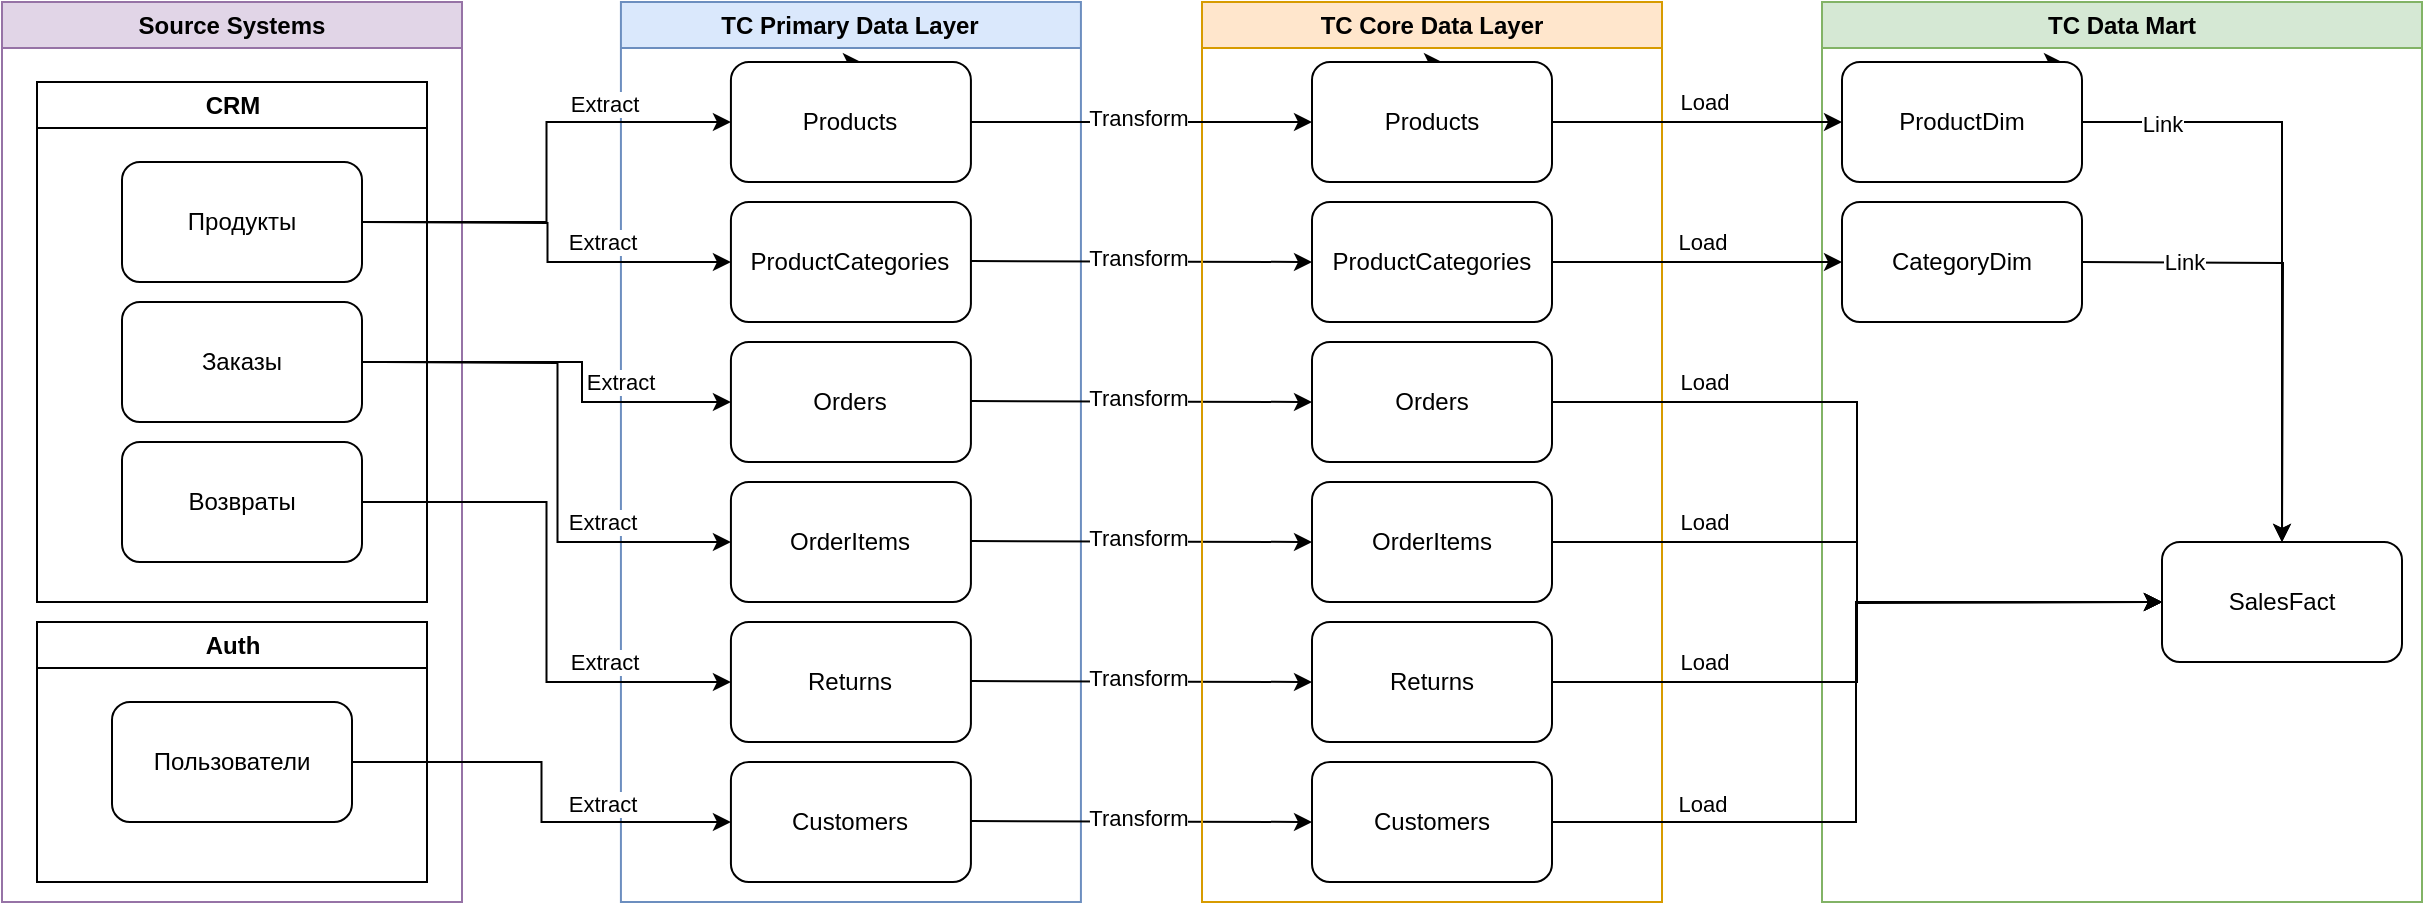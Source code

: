<mxfile version="27.1.6">
  <diagram name="Страница — 1" id="IJaZjBYfuuowqkLu1wL7">
    <mxGraphModel dx="1303" dy="713" grid="1" gridSize="10" guides="1" tooltips="1" connect="1" arrows="1" fold="1" page="1" pageScale="1" pageWidth="1100" pageHeight="850" math="0" shadow="0">
      <root>
        <mxCell id="0" />
        <mxCell id="1" parent="0" />
        <mxCell id="HoOeOvsZ0vhtHLq7tIih-2" value="Source Systems" style="swimlane;whiteSpace=wrap;html=1;fillColor=#e1d5e7;strokeColor=#9673a6;" parent="1" vertex="1">
          <mxGeometry x="70" y="60" width="230" height="450" as="geometry" />
        </mxCell>
        <mxCell id="HoOeOvsZ0vhtHLq7tIih-3" value="CRM" style="swimlane;whiteSpace=wrap;html=1;" parent="HoOeOvsZ0vhtHLq7tIih-2" vertex="1">
          <mxGeometry x="17.5" y="40" width="195" height="260" as="geometry" />
        </mxCell>
        <mxCell id="HoOeOvsZ0vhtHLq7tIih-8" value="Продукты" style="rounded=1;whiteSpace=wrap;html=1;" parent="HoOeOvsZ0vhtHLq7tIih-3" vertex="1">
          <mxGeometry x="42.5" y="40" width="120" height="60" as="geometry" />
        </mxCell>
        <mxCell id="HoOeOvsZ0vhtHLq7tIih-7" value="Заказы" style="rounded=1;whiteSpace=wrap;html=1;" parent="HoOeOvsZ0vhtHLq7tIih-3" vertex="1">
          <mxGeometry x="42.5" y="110" width="120" height="60" as="geometry" />
        </mxCell>
        <mxCell id="HoOeOvsZ0vhtHLq7tIih-9" value="Возвраты" style="rounded=1;whiteSpace=wrap;html=1;" parent="HoOeOvsZ0vhtHLq7tIih-3" vertex="1">
          <mxGeometry x="42.5" y="180" width="120" height="60" as="geometry" />
        </mxCell>
        <mxCell id="HoOeOvsZ0vhtHLq7tIih-4" value="Auth" style="swimlane;whiteSpace=wrap;html=1;" parent="HoOeOvsZ0vhtHLq7tIih-2" vertex="1">
          <mxGeometry x="17.5" y="310" width="195" height="130" as="geometry" />
        </mxCell>
        <mxCell id="HoOeOvsZ0vhtHLq7tIih-6" value="Пользователи" style="rounded=1;whiteSpace=wrap;html=1;" parent="HoOeOvsZ0vhtHLq7tIih-4" vertex="1">
          <mxGeometry x="37.5" y="40" width="120" height="60" as="geometry" />
        </mxCell>
        <mxCell id="HoOeOvsZ0vhtHLq7tIih-10" value="TC Primary Data Layer" style="swimlane;whiteSpace=wrap;html=1;fillColor=#dae8fc;strokeColor=#6c8ebf;" parent="1" vertex="1">
          <mxGeometry x="379.46" y="60" width="230" height="450" as="geometry" />
        </mxCell>
        <mxCell id="HoOeOvsZ0vhtHLq7tIih-20" style="edgeStyle=orthogonalEdgeStyle;rounded=0;orthogonalLoop=1;jettySize=auto;html=1;exitX=0.5;exitY=0;exitDx=0;exitDy=0;" parent="HoOeOvsZ0vhtHLq7tIih-10" source="HoOeOvsZ0vhtHLq7tIih-17" edge="1">
          <mxGeometry relative="1" as="geometry">
            <mxPoint x="120" y="30" as="targetPoint" />
          </mxGeometry>
        </mxCell>
        <mxCell id="HoOeOvsZ0vhtHLq7tIih-17" value="Products" style="rounded=1;whiteSpace=wrap;html=1;" parent="HoOeOvsZ0vhtHLq7tIih-10" vertex="1">
          <mxGeometry x="55" y="30" width="120" height="60" as="geometry" />
        </mxCell>
        <mxCell id="HoOeOvsZ0vhtHLq7tIih-18" value="ProductCategories" style="rounded=1;whiteSpace=wrap;html=1;" parent="HoOeOvsZ0vhtHLq7tIih-10" vertex="1">
          <mxGeometry x="55" y="100" width="120" height="60" as="geometry" />
        </mxCell>
        <mxCell id="HoOeOvsZ0vhtHLq7tIih-19" value="Orders" style="rounded=1;whiteSpace=wrap;html=1;" parent="HoOeOvsZ0vhtHLq7tIih-10" vertex="1">
          <mxGeometry x="55" y="170" width="120" height="60" as="geometry" />
        </mxCell>
        <mxCell id="HoOeOvsZ0vhtHLq7tIih-21" value="OrderItems" style="rounded=1;whiteSpace=wrap;html=1;" parent="HoOeOvsZ0vhtHLq7tIih-10" vertex="1">
          <mxGeometry x="55" y="240" width="120" height="60" as="geometry" />
        </mxCell>
        <mxCell id="HoOeOvsZ0vhtHLq7tIih-22" value="Returns" style="rounded=1;whiteSpace=wrap;html=1;" parent="HoOeOvsZ0vhtHLq7tIih-10" vertex="1">
          <mxGeometry x="55" y="310" width="120" height="60" as="geometry" />
        </mxCell>
        <mxCell id="HoOeOvsZ0vhtHLq7tIih-23" value="Customers" style="rounded=1;whiteSpace=wrap;html=1;" parent="HoOeOvsZ0vhtHLq7tIih-10" vertex="1">
          <mxGeometry x="55" y="380" width="120" height="60" as="geometry" />
        </mxCell>
        <mxCell id="KqWB9GO6In5p6AZ9aVwb-30" value="" style="endArrow=classic;html=1;rounded=0;entryX=0;entryY=0.5;entryDx=0;entryDy=0;edgeStyle=orthogonalEdgeStyle;exitX=1;exitY=0.5;exitDx=0;exitDy=0;" edge="1" parent="HoOeOvsZ0vhtHLq7tIih-10" target="KqWB9GO6In5p6AZ9aVwb-22">
          <mxGeometry relative="1" as="geometry">
            <mxPoint x="175.0" y="129.5" as="sourcePoint" />
            <mxPoint x="326.0" y="129.5" as="targetPoint" />
          </mxGeometry>
        </mxCell>
        <mxCell id="KqWB9GO6In5p6AZ9aVwb-31" value="Label" style="edgeLabel;resizable=0;html=1;;align=center;verticalAlign=middle;" connectable="0" vertex="1" parent="KqWB9GO6In5p6AZ9aVwb-30">
          <mxGeometry relative="1" as="geometry" />
        </mxCell>
        <mxCell id="KqWB9GO6In5p6AZ9aVwb-32" value="Transform" style="edgeLabel;html=1;align=center;verticalAlign=middle;resizable=0;points=[];" vertex="1" connectable="0" parent="KqWB9GO6In5p6AZ9aVwb-30">
          <mxGeometry x="-0.023" y="2" relative="1" as="geometry">
            <mxPoint as="offset" />
          </mxGeometry>
        </mxCell>
        <mxCell id="KqWB9GO6In5p6AZ9aVwb-34" value="" style="endArrow=classic;html=1;rounded=0;entryX=0;entryY=0.5;entryDx=0;entryDy=0;edgeStyle=orthogonalEdgeStyle;exitX=1;exitY=0.5;exitDx=0;exitDy=0;" edge="1" parent="HoOeOvsZ0vhtHLq7tIih-10" target="KqWB9GO6In5p6AZ9aVwb-23">
          <mxGeometry relative="1" as="geometry">
            <mxPoint x="175.0" y="199.5" as="sourcePoint" />
            <mxPoint x="326.0" y="199.5" as="targetPoint" />
          </mxGeometry>
        </mxCell>
        <mxCell id="KqWB9GO6In5p6AZ9aVwb-35" value="Label" style="edgeLabel;resizable=0;html=1;;align=center;verticalAlign=middle;" connectable="0" vertex="1" parent="KqWB9GO6In5p6AZ9aVwb-34">
          <mxGeometry relative="1" as="geometry" />
        </mxCell>
        <mxCell id="KqWB9GO6In5p6AZ9aVwb-36" value="Transform" style="edgeLabel;html=1;align=center;verticalAlign=middle;resizable=0;points=[];" vertex="1" connectable="0" parent="KqWB9GO6In5p6AZ9aVwb-34">
          <mxGeometry x="-0.023" y="2" relative="1" as="geometry">
            <mxPoint as="offset" />
          </mxGeometry>
        </mxCell>
        <mxCell id="KqWB9GO6In5p6AZ9aVwb-37" value="" style="endArrow=classic;html=1;rounded=0;entryX=0;entryY=0.5;entryDx=0;entryDy=0;edgeStyle=orthogonalEdgeStyle;exitX=1;exitY=0.5;exitDx=0;exitDy=0;" edge="1" parent="HoOeOvsZ0vhtHLq7tIih-10" target="KqWB9GO6In5p6AZ9aVwb-24">
          <mxGeometry relative="1" as="geometry">
            <mxPoint x="175.0" y="269.5" as="sourcePoint" />
            <mxPoint x="326.0" y="269.5" as="targetPoint" />
          </mxGeometry>
        </mxCell>
        <mxCell id="KqWB9GO6In5p6AZ9aVwb-38" value="Label" style="edgeLabel;resizable=0;html=1;;align=center;verticalAlign=middle;" connectable="0" vertex="1" parent="KqWB9GO6In5p6AZ9aVwb-37">
          <mxGeometry relative="1" as="geometry" />
        </mxCell>
        <mxCell id="KqWB9GO6In5p6AZ9aVwb-39" value="Transform" style="edgeLabel;html=1;align=center;verticalAlign=middle;resizable=0;points=[];" vertex="1" connectable="0" parent="KqWB9GO6In5p6AZ9aVwb-37">
          <mxGeometry x="-0.023" y="2" relative="1" as="geometry">
            <mxPoint as="offset" />
          </mxGeometry>
        </mxCell>
        <mxCell id="KqWB9GO6In5p6AZ9aVwb-40" value="" style="endArrow=classic;html=1;rounded=0;entryX=0;entryY=0.5;entryDx=0;entryDy=0;edgeStyle=orthogonalEdgeStyle;exitX=1;exitY=0.5;exitDx=0;exitDy=0;" edge="1" parent="HoOeOvsZ0vhtHLq7tIih-10" target="KqWB9GO6In5p6AZ9aVwb-25">
          <mxGeometry relative="1" as="geometry">
            <mxPoint x="175.0" y="339.5" as="sourcePoint" />
            <mxPoint x="326.0" y="339.5" as="targetPoint" />
          </mxGeometry>
        </mxCell>
        <mxCell id="KqWB9GO6In5p6AZ9aVwb-41" value="Label" style="edgeLabel;resizable=0;html=1;;align=center;verticalAlign=middle;" connectable="0" vertex="1" parent="KqWB9GO6In5p6AZ9aVwb-40">
          <mxGeometry relative="1" as="geometry" />
        </mxCell>
        <mxCell id="KqWB9GO6In5p6AZ9aVwb-42" value="Transform" style="edgeLabel;html=1;align=center;verticalAlign=middle;resizable=0;points=[];" vertex="1" connectable="0" parent="KqWB9GO6In5p6AZ9aVwb-40">
          <mxGeometry x="-0.023" y="2" relative="1" as="geometry">
            <mxPoint as="offset" />
          </mxGeometry>
        </mxCell>
        <mxCell id="KqWB9GO6In5p6AZ9aVwb-43" value="" style="endArrow=classic;html=1;rounded=0;entryX=0;entryY=0.5;entryDx=0;entryDy=0;edgeStyle=orthogonalEdgeStyle;exitX=1;exitY=0.5;exitDx=0;exitDy=0;" edge="1" parent="HoOeOvsZ0vhtHLq7tIih-10" target="KqWB9GO6In5p6AZ9aVwb-26">
          <mxGeometry relative="1" as="geometry">
            <mxPoint x="175.0" y="409.5" as="sourcePoint" />
            <mxPoint x="326.0" y="409.5" as="targetPoint" />
          </mxGeometry>
        </mxCell>
        <mxCell id="KqWB9GO6In5p6AZ9aVwb-44" value="Label" style="edgeLabel;resizable=0;html=1;;align=center;verticalAlign=middle;" connectable="0" vertex="1" parent="KqWB9GO6In5p6AZ9aVwb-43">
          <mxGeometry relative="1" as="geometry" />
        </mxCell>
        <mxCell id="KqWB9GO6In5p6AZ9aVwb-45" value="Transform" style="edgeLabel;html=1;align=center;verticalAlign=middle;resizable=0;points=[];" vertex="1" connectable="0" parent="KqWB9GO6In5p6AZ9aVwb-43">
          <mxGeometry x="-0.023" y="2" relative="1" as="geometry">
            <mxPoint as="offset" />
          </mxGeometry>
        </mxCell>
        <mxCell id="KqWB9GO6In5p6AZ9aVwb-7" value="" style="endArrow=classic;html=1;rounded=0;exitX=1;exitY=0.5;exitDx=0;exitDy=0;entryX=0;entryY=0.5;entryDx=0;entryDy=0;edgeStyle=orthogonalEdgeStyle;" edge="1" parent="HoOeOvsZ0vhtHLq7tIih-10" source="HoOeOvsZ0vhtHLq7tIih-7" target="HoOeOvsZ0vhtHLq7tIih-19">
          <mxGeometry relative="1" as="geometry">
            <mxPoint x="-39.46" y="200" as="sourcePoint" />
            <mxPoint x="144.54" y="220" as="targetPoint" />
            <Array as="points">
              <mxPoint x="-19.46" y="180" />
              <mxPoint x="-19.46" y="200" />
            </Array>
          </mxGeometry>
        </mxCell>
        <mxCell id="KqWB9GO6In5p6AZ9aVwb-9" value="Extract" style="edgeLabel;html=1;align=center;verticalAlign=middle;resizable=0;points=[];" vertex="1" connectable="0" parent="KqWB9GO6In5p6AZ9aVwb-7">
          <mxGeometry x="-0.023" y="2" relative="1" as="geometry">
            <mxPoint x="29" y="12" as="offset" />
          </mxGeometry>
        </mxCell>
        <mxCell id="KqWB9GO6In5p6AZ9aVwb-1" value="" style="endArrow=classic;html=1;rounded=0;exitX=1;exitY=0.5;exitDx=0;exitDy=0;entryX=0;entryY=0.5;entryDx=0;entryDy=0;edgeStyle=orthogonalEdgeStyle;" edge="1" parent="1" source="HoOeOvsZ0vhtHLq7tIih-8" target="HoOeOvsZ0vhtHLq7tIih-17">
          <mxGeometry relative="1" as="geometry">
            <mxPoint x="480" y="300" as="sourcePoint" />
            <mxPoint x="580" y="300" as="targetPoint" />
          </mxGeometry>
        </mxCell>
        <mxCell id="KqWB9GO6In5p6AZ9aVwb-3" value="Extract" style="edgeLabel;html=1;align=center;verticalAlign=middle;resizable=0;points=[];" vertex="1" connectable="0" parent="KqWB9GO6In5p6AZ9aVwb-1">
          <mxGeometry x="-0.023" y="2" relative="1" as="geometry">
            <mxPoint x="30" y="-37" as="offset" />
          </mxGeometry>
        </mxCell>
        <mxCell id="KqWB9GO6In5p6AZ9aVwb-4" value="" style="endArrow=classic;html=1;rounded=0;exitX=1;exitY=0.5;exitDx=0;exitDy=0;entryX=0;entryY=0.5;entryDx=0;entryDy=0;edgeStyle=orthogonalEdgeStyle;" edge="1" parent="1" target="HoOeOvsZ0vhtHLq7tIih-18">
          <mxGeometry relative="1" as="geometry">
            <mxPoint x="250" y="170" as="sourcePoint" />
            <mxPoint x="434" y="120" as="targetPoint" />
          </mxGeometry>
        </mxCell>
        <mxCell id="KqWB9GO6In5p6AZ9aVwb-6" value="Extract" style="edgeLabel;html=1;align=center;verticalAlign=middle;resizable=0;points=[];" vertex="1" connectable="0" parent="KqWB9GO6In5p6AZ9aVwb-4">
          <mxGeometry x="-0.023" y="2" relative="1" as="geometry">
            <mxPoint x="25" y="3" as="offset" />
          </mxGeometry>
        </mxCell>
        <mxCell id="KqWB9GO6In5p6AZ9aVwb-10" value="" style="endArrow=classic;html=1;rounded=0;entryX=0;entryY=0.5;entryDx=0;entryDy=0;edgeStyle=orthogonalEdgeStyle;" edge="1" parent="1" target="HoOeOvsZ0vhtHLq7tIih-21">
          <mxGeometry relative="1" as="geometry">
            <mxPoint x="260" y="240" as="sourcePoint" />
            <mxPoint x="524" y="300" as="targetPoint" />
          </mxGeometry>
        </mxCell>
        <mxCell id="KqWB9GO6In5p6AZ9aVwb-12" value="Extract" style="edgeLabel;html=1;align=center;verticalAlign=middle;resizable=0;points=[];" vertex="1" connectable="0" parent="KqWB9GO6In5p6AZ9aVwb-10">
          <mxGeometry x="-0.023" y="2" relative="1" as="geometry">
            <mxPoint x="20" y="38" as="offset" />
          </mxGeometry>
        </mxCell>
        <mxCell id="KqWB9GO6In5p6AZ9aVwb-13" value="" style="endArrow=classic;html=1;rounded=0;entryX=0;entryY=0.5;entryDx=0;entryDy=0;edgeStyle=orthogonalEdgeStyle;exitX=1;exitY=0.5;exitDx=0;exitDy=0;" edge="1" parent="1" source="HoOeOvsZ0vhtHLq7tIih-9" target="HoOeOvsZ0vhtHLq7tIih-22">
          <mxGeometry relative="1" as="geometry">
            <mxPoint x="320" y="360" as="sourcePoint" />
            <mxPoint x="494" y="450" as="targetPoint" />
          </mxGeometry>
        </mxCell>
        <mxCell id="KqWB9GO6In5p6AZ9aVwb-15" value="Extract" style="edgeLabel;html=1;align=center;verticalAlign=middle;resizable=0;points=[];" vertex="1" connectable="0" parent="KqWB9GO6In5p6AZ9aVwb-13">
          <mxGeometry x="-0.023" y="2" relative="1" as="geometry">
            <mxPoint x="26" y="38" as="offset" />
          </mxGeometry>
        </mxCell>
        <mxCell id="KqWB9GO6In5p6AZ9aVwb-16" value="" style="endArrow=classic;html=1;rounded=0;entryX=0;entryY=0.5;entryDx=0;entryDy=0;edgeStyle=orthogonalEdgeStyle;exitX=1;exitY=0.5;exitDx=0;exitDy=0;" edge="1" parent="1" source="HoOeOvsZ0vhtHLq7tIih-6" target="HoOeOvsZ0vhtHLq7tIih-23">
          <mxGeometry relative="1" as="geometry">
            <mxPoint x="340" y="460" as="sourcePoint" />
            <mxPoint x="524" y="550" as="targetPoint" />
          </mxGeometry>
        </mxCell>
        <mxCell id="KqWB9GO6In5p6AZ9aVwb-18" value="Extract" style="edgeLabel;html=1;align=center;verticalAlign=middle;resizable=0;points=[];" vertex="1" connectable="0" parent="KqWB9GO6In5p6AZ9aVwb-16">
          <mxGeometry x="-0.023" y="2" relative="1" as="geometry">
            <mxPoint x="28" y="8" as="offset" />
          </mxGeometry>
        </mxCell>
        <mxCell id="KqWB9GO6In5p6AZ9aVwb-19" value="TC Core Data Layer" style="swimlane;whiteSpace=wrap;html=1;fillColor=#ffe6cc;strokeColor=#d79b00;" vertex="1" parent="1">
          <mxGeometry x="670" y="60" width="230" height="450" as="geometry" />
        </mxCell>
        <mxCell id="KqWB9GO6In5p6AZ9aVwb-20" style="edgeStyle=orthogonalEdgeStyle;rounded=0;orthogonalLoop=1;jettySize=auto;html=1;exitX=0.5;exitY=0;exitDx=0;exitDy=0;" edge="1" parent="KqWB9GO6In5p6AZ9aVwb-19" source="KqWB9GO6In5p6AZ9aVwb-21">
          <mxGeometry relative="1" as="geometry">
            <mxPoint x="120" y="30" as="targetPoint" />
          </mxGeometry>
        </mxCell>
        <mxCell id="KqWB9GO6In5p6AZ9aVwb-21" value="Products" style="rounded=1;whiteSpace=wrap;html=1;" vertex="1" parent="KqWB9GO6In5p6AZ9aVwb-19">
          <mxGeometry x="55" y="30" width="120" height="60" as="geometry" />
        </mxCell>
        <mxCell id="KqWB9GO6In5p6AZ9aVwb-22" value="ProductCategories" style="rounded=1;whiteSpace=wrap;html=1;" vertex="1" parent="KqWB9GO6In5p6AZ9aVwb-19">
          <mxGeometry x="55" y="100" width="120" height="60" as="geometry" />
        </mxCell>
        <mxCell id="KqWB9GO6In5p6AZ9aVwb-23" value="Orders" style="rounded=1;whiteSpace=wrap;html=1;" vertex="1" parent="KqWB9GO6In5p6AZ9aVwb-19">
          <mxGeometry x="55" y="170" width="120" height="60" as="geometry" />
        </mxCell>
        <mxCell id="KqWB9GO6In5p6AZ9aVwb-24" value="OrderItems" style="rounded=1;whiteSpace=wrap;html=1;" vertex="1" parent="KqWB9GO6In5p6AZ9aVwb-19">
          <mxGeometry x="55" y="240" width="120" height="60" as="geometry" />
        </mxCell>
        <mxCell id="KqWB9GO6In5p6AZ9aVwb-25" value="Returns" style="rounded=1;whiteSpace=wrap;html=1;" vertex="1" parent="KqWB9GO6In5p6AZ9aVwb-19">
          <mxGeometry x="55" y="310" width="120" height="60" as="geometry" />
        </mxCell>
        <mxCell id="KqWB9GO6In5p6AZ9aVwb-26" value="Customers" style="rounded=1;whiteSpace=wrap;html=1;" vertex="1" parent="KqWB9GO6In5p6AZ9aVwb-19">
          <mxGeometry x="55" y="380" width="120" height="60" as="geometry" />
        </mxCell>
        <mxCell id="KqWB9GO6In5p6AZ9aVwb-27" value="" style="endArrow=classic;html=1;rounded=0;entryX=0;entryY=0.5;entryDx=0;entryDy=0;edgeStyle=orthogonalEdgeStyle;exitX=1;exitY=0.5;exitDx=0;exitDy=0;" edge="1" parent="1" source="HoOeOvsZ0vhtHLq7tIih-17" target="KqWB9GO6In5p6AZ9aVwb-21">
          <mxGeometry relative="1" as="geometry">
            <mxPoint x="560" y="120" as="sourcePoint" />
            <mxPoint x="734" y="70" as="targetPoint" />
          </mxGeometry>
        </mxCell>
        <mxCell id="KqWB9GO6In5p6AZ9aVwb-28" value="Label" style="edgeLabel;resizable=0;html=1;;align=center;verticalAlign=middle;" connectable="0" vertex="1" parent="KqWB9GO6In5p6AZ9aVwb-27">
          <mxGeometry relative="1" as="geometry" />
        </mxCell>
        <mxCell id="KqWB9GO6In5p6AZ9aVwb-29" value="Transform" style="edgeLabel;html=1;align=center;verticalAlign=middle;resizable=0;points=[];" vertex="1" connectable="0" parent="KqWB9GO6In5p6AZ9aVwb-27">
          <mxGeometry x="-0.023" y="2" relative="1" as="geometry">
            <mxPoint as="offset" />
          </mxGeometry>
        </mxCell>
        <mxCell id="KqWB9GO6In5p6AZ9aVwb-46" value="TC Data Mart" style="swimlane;whiteSpace=wrap;html=1;fillColor=#d5e8d4;strokeColor=#82b366;" vertex="1" parent="1">
          <mxGeometry x="980" y="60" width="300" height="450" as="geometry" />
        </mxCell>
        <mxCell id="KqWB9GO6In5p6AZ9aVwb-47" style="edgeStyle=orthogonalEdgeStyle;rounded=0;orthogonalLoop=1;jettySize=auto;html=1;exitX=0.5;exitY=0;exitDx=0;exitDy=0;" edge="1" parent="KqWB9GO6In5p6AZ9aVwb-46">
          <mxGeometry relative="1" as="geometry">
            <mxPoint x="120" y="30" as="targetPoint" />
            <mxPoint x="115" y="30" as="sourcePoint" />
          </mxGeometry>
        </mxCell>
        <mxCell id="KqWB9GO6In5p6AZ9aVwb-49" value="SalesFact" style="rounded=1;whiteSpace=wrap;html=1;" vertex="1" parent="KqWB9GO6In5p6AZ9aVwb-46">
          <mxGeometry x="170" y="270" width="120" height="60" as="geometry" />
        </mxCell>
        <mxCell id="KqWB9GO6In5p6AZ9aVwb-50" value="ProductDim" style="rounded=1;whiteSpace=wrap;html=1;" vertex="1" parent="KqWB9GO6In5p6AZ9aVwb-46">
          <mxGeometry x="10" y="30" width="120" height="60" as="geometry" />
        </mxCell>
        <mxCell id="KqWB9GO6In5p6AZ9aVwb-51" value="CategoryDim" style="rounded=1;whiteSpace=wrap;html=1;" vertex="1" parent="KqWB9GO6In5p6AZ9aVwb-46">
          <mxGeometry x="10" y="100" width="120" height="60" as="geometry" />
        </mxCell>
        <mxCell id="KqWB9GO6In5p6AZ9aVwb-70" value="" style="endArrow=classic;html=1;rounded=0;edgeStyle=orthogonalEdgeStyle;exitX=1;exitY=0.5;exitDx=0;exitDy=0;entryX=0.5;entryY=0;entryDx=0;entryDy=0;" edge="1" parent="KqWB9GO6In5p6AZ9aVwb-46" source="KqWB9GO6In5p6AZ9aVwb-50" target="KqWB9GO6In5p6AZ9aVwb-49">
          <mxGeometry relative="1" as="geometry">
            <mxPoint x="330" y="130" as="sourcePoint" />
            <mxPoint x="545" y="230" as="targetPoint" />
          </mxGeometry>
        </mxCell>
        <mxCell id="KqWB9GO6In5p6AZ9aVwb-71" value="Link" style="edgeLabel;html=1;align=center;verticalAlign=middle;resizable=0;points=[];" vertex="1" connectable="0" parent="KqWB9GO6In5p6AZ9aVwb-70">
          <mxGeometry x="-0.023" y="2" relative="1" as="geometry">
            <mxPoint x="-62" y="-51" as="offset" />
          </mxGeometry>
        </mxCell>
        <mxCell id="KqWB9GO6In5p6AZ9aVwb-73" value="" style="endArrow=classic;html=1;rounded=0;edgeStyle=orthogonalEdgeStyle;exitX=1;exitY=0.5;exitDx=0;exitDy=0;" edge="1" parent="KqWB9GO6In5p6AZ9aVwb-46">
          <mxGeometry relative="1" as="geometry">
            <mxPoint x="130" y="130" as="sourcePoint" />
            <mxPoint x="230" y="270" as="targetPoint" />
          </mxGeometry>
        </mxCell>
        <mxCell id="KqWB9GO6In5p6AZ9aVwb-74" value="Link" style="edgeLabel;html=1;align=center;verticalAlign=middle;resizable=0;points=[];" vertex="1" connectable="0" parent="KqWB9GO6In5p6AZ9aVwb-73">
          <mxGeometry x="-0.023" y="2" relative="1" as="geometry">
            <mxPoint x="-52" y="-17" as="offset" />
          </mxGeometry>
        </mxCell>
        <mxCell id="KqWB9GO6In5p6AZ9aVwb-55" value="" style="endArrow=classic;html=1;rounded=0;entryX=0;entryY=0.5;entryDx=0;entryDy=0;edgeStyle=orthogonalEdgeStyle;exitX=1;exitY=0.5;exitDx=0;exitDy=0;" edge="1" parent="1" source="KqWB9GO6In5p6AZ9aVwb-21" target="KqWB9GO6In5p6AZ9aVwb-50">
          <mxGeometry relative="1" as="geometry">
            <mxPoint x="920" y="120" as="sourcePoint" />
            <mxPoint x="1091" y="120" as="targetPoint" />
          </mxGeometry>
        </mxCell>
        <mxCell id="KqWB9GO6In5p6AZ9aVwb-57" value="Load" style="edgeLabel;html=1;align=center;verticalAlign=middle;resizable=0;points=[];" vertex="1" connectable="0" parent="KqWB9GO6In5p6AZ9aVwb-55">
          <mxGeometry x="-0.023" y="2" relative="1" as="geometry">
            <mxPoint x="5" y="-8" as="offset" />
          </mxGeometry>
        </mxCell>
        <mxCell id="KqWB9GO6In5p6AZ9aVwb-58" value="" style="endArrow=classic;html=1;rounded=0;edgeStyle=orthogonalEdgeStyle;exitX=1;exitY=0.5;exitDx=0;exitDy=0;" edge="1" parent="1" source="KqWB9GO6In5p6AZ9aVwb-22">
          <mxGeometry relative="1" as="geometry">
            <mxPoint x="920" y="190" as="sourcePoint" />
            <mxPoint x="990" y="190" as="targetPoint" />
          </mxGeometry>
        </mxCell>
        <mxCell id="KqWB9GO6In5p6AZ9aVwb-60" value="Load" style="edgeLabel;html=1;align=center;verticalAlign=middle;resizable=0;points=[];" vertex="1" connectable="0" parent="KqWB9GO6In5p6AZ9aVwb-58">
          <mxGeometry x="-0.023" y="2" relative="1" as="geometry">
            <mxPoint x="4" y="-8" as="offset" />
          </mxGeometry>
        </mxCell>
        <mxCell id="KqWB9GO6In5p6AZ9aVwb-61" value="" style="endArrow=classic;html=1;rounded=0;edgeStyle=orthogonalEdgeStyle;exitX=1;exitY=0.5;exitDx=0;exitDy=0;entryX=0;entryY=0.5;entryDx=0;entryDy=0;" edge="1" parent="1" source="KqWB9GO6In5p6AZ9aVwb-23" target="KqWB9GO6In5p6AZ9aVwb-49">
          <mxGeometry relative="1" as="geometry">
            <mxPoint x="900" y="260" as="sourcePoint" />
            <mxPoint x="1045" y="260" as="targetPoint" />
          </mxGeometry>
        </mxCell>
        <mxCell id="KqWB9GO6In5p6AZ9aVwb-63" value="Load" style="edgeLabel;html=1;align=center;verticalAlign=middle;resizable=0;points=[];" vertex="1" connectable="0" parent="KqWB9GO6In5p6AZ9aVwb-61">
          <mxGeometry x="-0.023" y="2" relative="1" as="geometry">
            <mxPoint x="-79" y="-56" as="offset" />
          </mxGeometry>
        </mxCell>
        <mxCell id="KqWB9GO6In5p6AZ9aVwb-64" value="" style="endArrow=classic;html=1;rounded=0;edgeStyle=orthogonalEdgeStyle;exitX=1;exitY=0.5;exitDx=0;exitDy=0;" edge="1" parent="1" source="KqWB9GO6In5p6AZ9aVwb-24">
          <mxGeometry relative="1" as="geometry">
            <mxPoint x="930" y="330" as="sourcePoint" />
            <mxPoint x="1150" y="360" as="targetPoint" />
          </mxGeometry>
        </mxCell>
        <mxCell id="KqWB9GO6In5p6AZ9aVwb-65" value="Load" style="edgeLabel;html=1;align=center;verticalAlign=middle;resizable=0;points=[];" vertex="1" connectable="0" parent="KqWB9GO6In5p6AZ9aVwb-64">
          <mxGeometry x="-0.023" y="2" relative="1" as="geometry">
            <mxPoint x="-79" y="-22" as="offset" />
          </mxGeometry>
        </mxCell>
        <mxCell id="KqWB9GO6In5p6AZ9aVwb-66" value="" style="endArrow=classic;html=1;rounded=0;edgeStyle=orthogonalEdgeStyle;exitX=1;exitY=0.5;exitDx=0;exitDy=0;entryX=0;entryY=0.5;entryDx=0;entryDy=0;" edge="1" parent="1" source="KqWB9GO6In5p6AZ9aVwb-25" target="KqWB9GO6In5p6AZ9aVwb-49">
          <mxGeometry relative="1" as="geometry">
            <mxPoint x="930" y="400" as="sourcePoint" />
            <mxPoint x="950" y="370" as="targetPoint" />
          </mxGeometry>
        </mxCell>
        <mxCell id="KqWB9GO6In5p6AZ9aVwb-67" value="Load" style="edgeLabel;html=1;align=center;verticalAlign=middle;resizable=0;points=[];" vertex="1" connectable="0" parent="KqWB9GO6In5p6AZ9aVwb-66">
          <mxGeometry x="-0.023" y="2" relative="1" as="geometry">
            <mxPoint x="-75" y="6" as="offset" />
          </mxGeometry>
        </mxCell>
        <mxCell id="KqWB9GO6In5p6AZ9aVwb-68" value="" style="endArrow=classic;html=1;rounded=0;edgeStyle=orthogonalEdgeStyle;exitX=1;exitY=0.5;exitDx=0;exitDy=0;entryX=0;entryY=0.5;entryDx=0;entryDy=0;" edge="1" parent="1" source="KqWB9GO6In5p6AZ9aVwb-26" target="KqWB9GO6In5p6AZ9aVwb-49">
          <mxGeometry relative="1" as="geometry">
            <mxPoint x="930" y="530" as="sourcePoint" />
            <mxPoint x="1155" y="440" as="targetPoint" />
            <Array as="points">
              <mxPoint x="997" y="470" />
              <mxPoint x="997" y="360" />
            </Array>
          </mxGeometry>
        </mxCell>
        <mxCell id="KqWB9GO6In5p6AZ9aVwb-69" value="Load" style="edgeLabel;html=1;align=center;verticalAlign=middle;resizable=0;points=[];" vertex="1" connectable="0" parent="KqWB9GO6In5p6AZ9aVwb-68">
          <mxGeometry x="-0.023" y="2" relative="1" as="geometry">
            <mxPoint x="-75" y="41" as="offset" />
          </mxGeometry>
        </mxCell>
      </root>
    </mxGraphModel>
  </diagram>
</mxfile>
